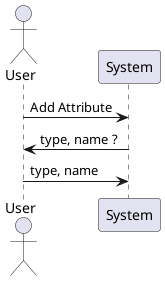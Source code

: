 @startuml
actor User
participant System

	User -> System: Add Attribute
	System -> User: type, name ?
	User -> System: type, name

@enduml